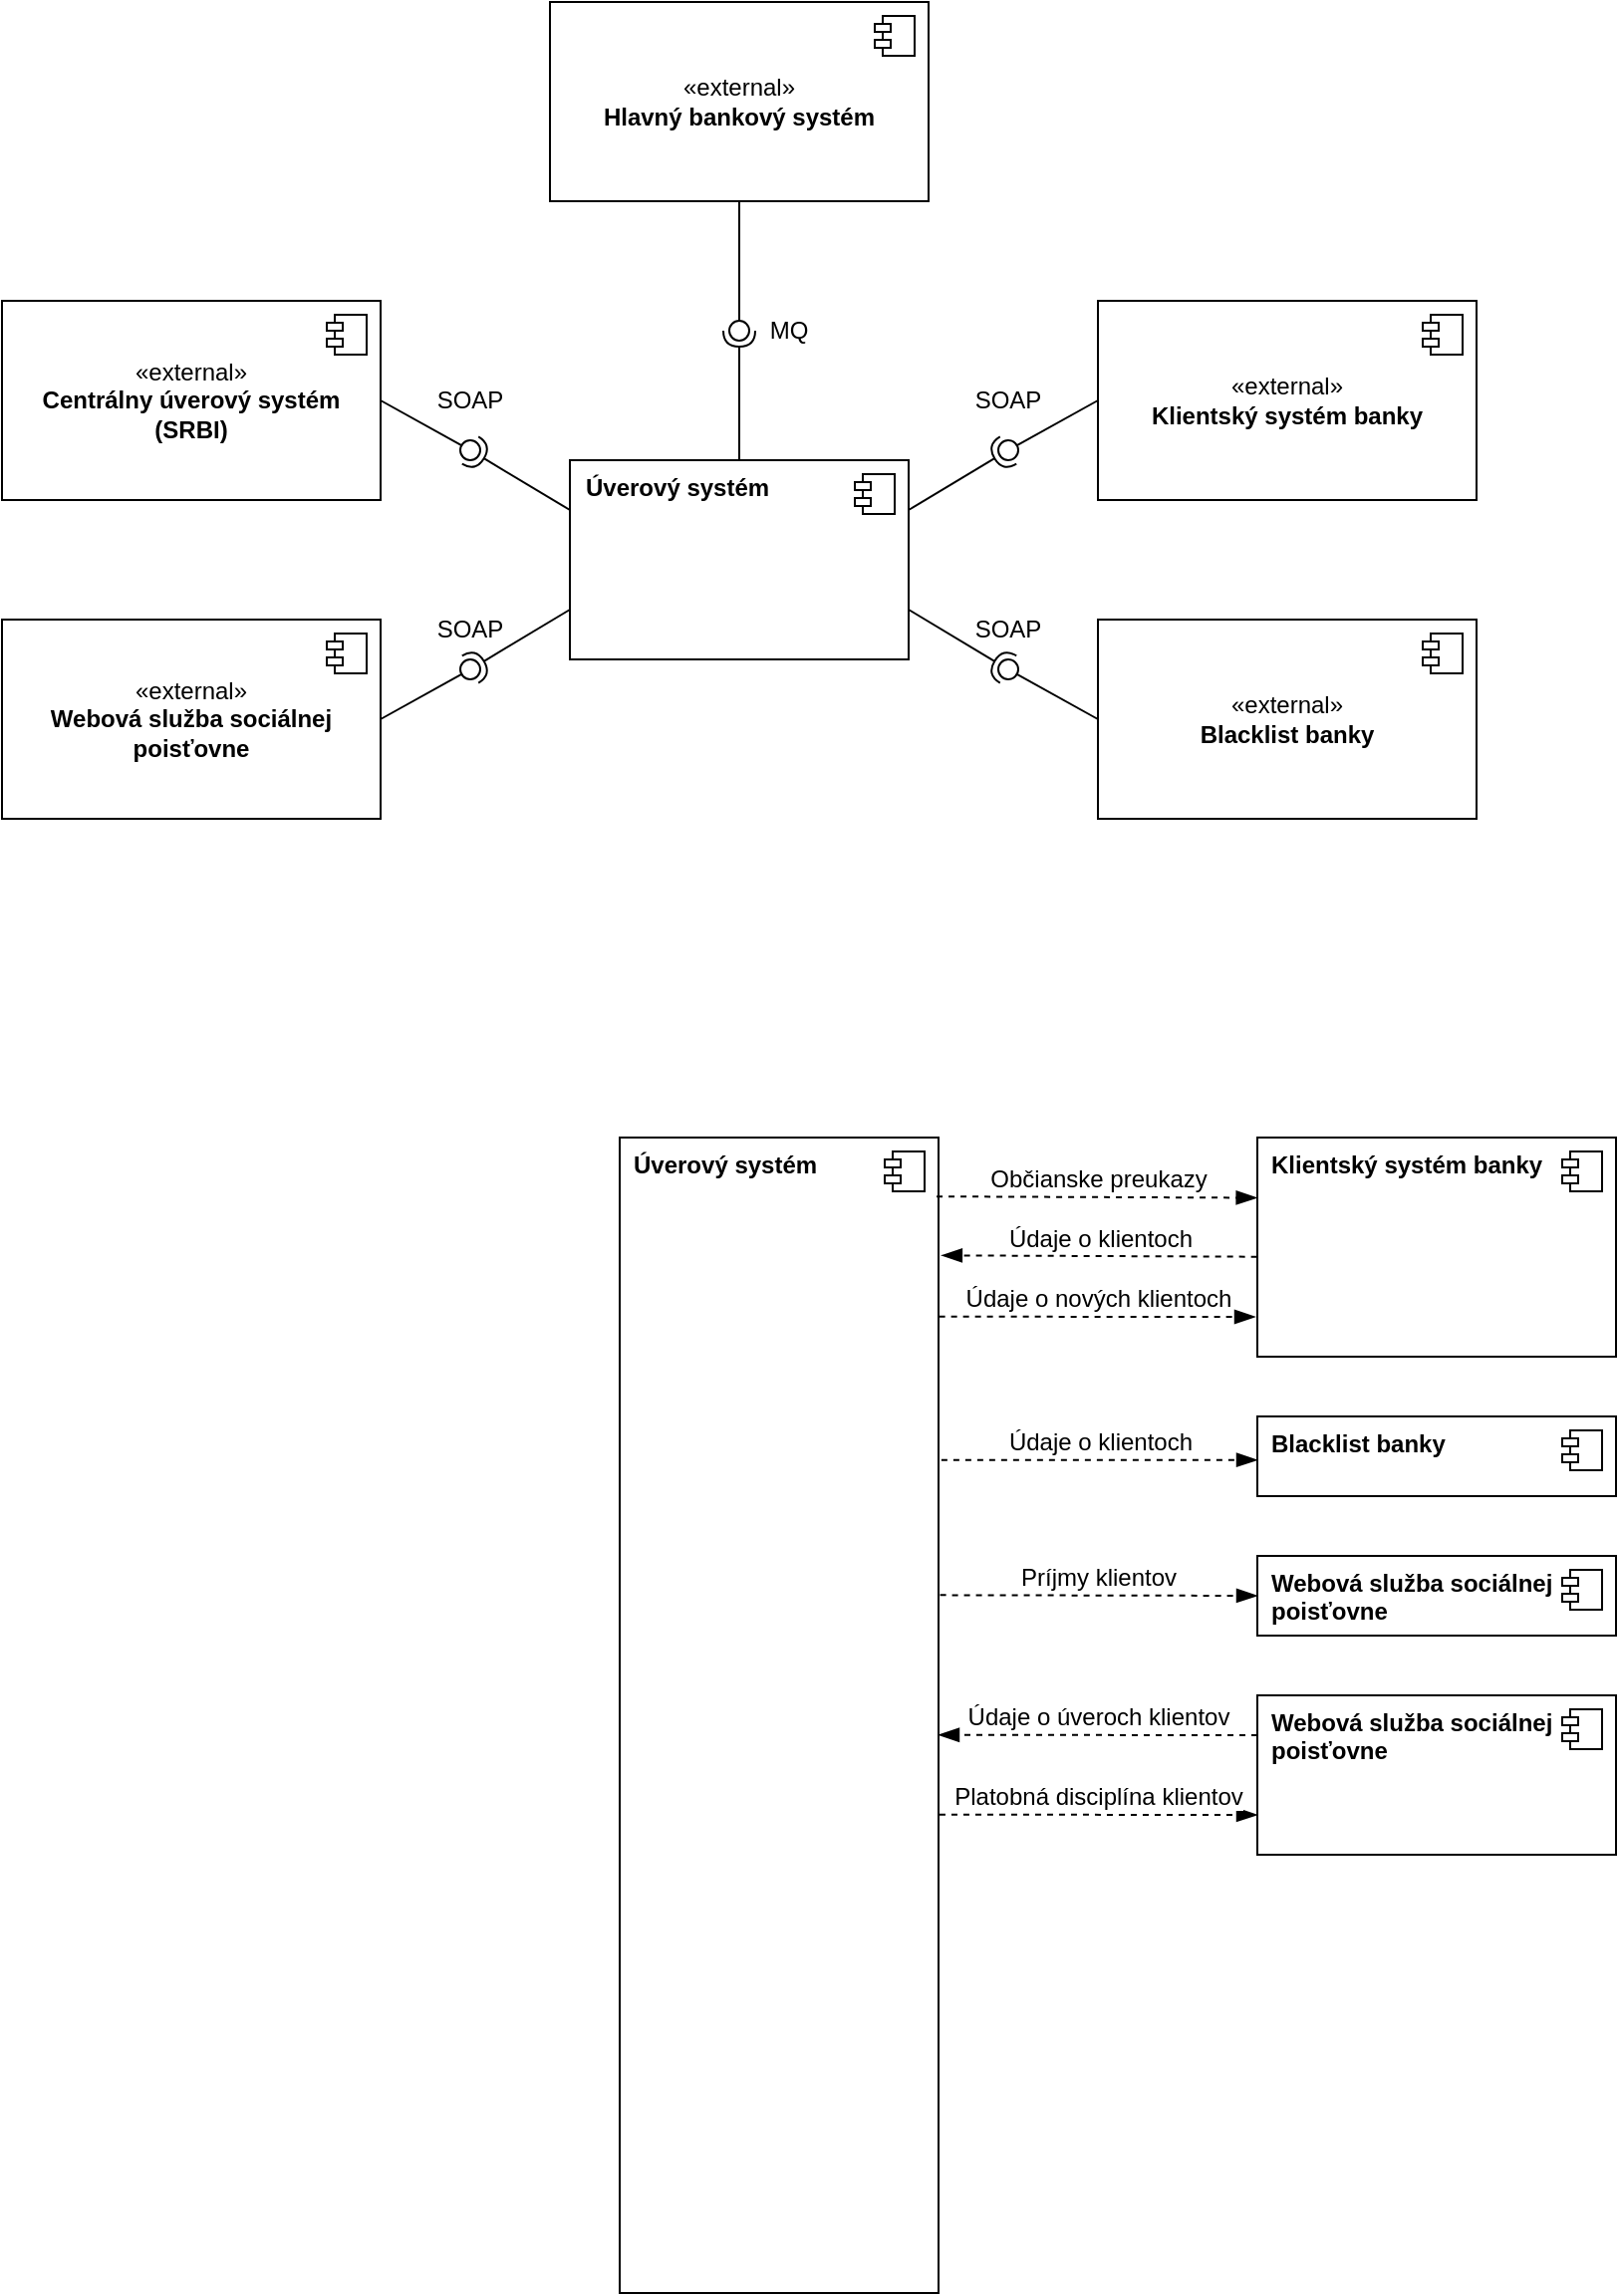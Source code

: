 <mxfile version="28.2.5">
  <diagram name="Page-1" id="mt74ft-CJVw-1JjEMwi3">
    <mxGraphModel dx="681" dy="696" grid="1" gridSize="10" guides="1" tooltips="1" connect="1" arrows="1" fold="1" page="0" pageScale="1" pageWidth="850" pageHeight="1100" math="0" shadow="0">
      <root>
        <mxCell id="0" />
        <mxCell id="1" parent="0" />
        <mxCell id="dZAlSmz0zj5mqucRULhj-1" value="&lt;b&gt;Úverový systém&lt;/b&gt;" style="html=1;dropTarget=0;align=left;labelPosition=center;verticalLabelPosition=middle;verticalAlign=top;whiteSpace=wrap;spacingLeft=6;" vertex="1" parent="1">
          <mxGeometry x="-105" y="-20" width="170" height="100" as="geometry" />
        </mxCell>
        <mxCell id="dZAlSmz0zj5mqucRULhj-2" value="" style="shape=module;jettyWidth=8;jettyHeight=4;" vertex="1" parent="dZAlSmz0zj5mqucRULhj-1">
          <mxGeometry x="1" width="20" height="20" relative="1" as="geometry">
            <mxPoint x="-27" y="7" as="offset" />
          </mxGeometry>
        </mxCell>
        <mxCell id="dZAlSmz0zj5mqucRULhj-8" value="«external»&lt;br&gt;&lt;b&gt;Klientský systém banky&lt;/b&gt;" style="html=1;dropTarget=0;whiteSpace=wrap;" vertex="1" parent="1">
          <mxGeometry x="160" y="-100" width="190" height="100" as="geometry" />
        </mxCell>
        <mxCell id="dZAlSmz0zj5mqucRULhj-9" value="" style="shape=module;jettyWidth=8;jettyHeight=4;" vertex="1" parent="dZAlSmz0zj5mqucRULhj-8">
          <mxGeometry x="1" width="20" height="20" relative="1" as="geometry">
            <mxPoint x="-27" y="7" as="offset" />
          </mxGeometry>
        </mxCell>
        <mxCell id="dZAlSmz0zj5mqucRULhj-10" value="«e&lt;span style=&quot;background-color: transparent; color: light-dark(rgb(0, 0, 0), rgb(255, 255, 255));&quot;&gt;xternal»&lt;/span&gt;&lt;div&gt;&lt;b&gt;Blacklist banky&lt;/b&gt;&lt;/div&gt;" style="html=1;dropTarget=0;whiteSpace=wrap;" vertex="1" parent="1">
          <mxGeometry x="160" y="60" width="190" height="100" as="geometry" />
        </mxCell>
        <mxCell id="dZAlSmz0zj5mqucRULhj-11" value="" style="shape=module;jettyWidth=8;jettyHeight=4;" vertex="1" parent="dZAlSmz0zj5mqucRULhj-10">
          <mxGeometry x="1" width="20" height="20" relative="1" as="geometry">
            <mxPoint x="-27" y="7" as="offset" />
          </mxGeometry>
        </mxCell>
        <mxCell id="dZAlSmz0zj5mqucRULhj-14" value="«e&lt;span style=&quot;background-color: transparent; color: light-dark(rgb(0, 0, 0), rgb(255, 255, 255));&quot;&gt;xternal»&lt;/span&gt;&lt;div&gt;&lt;b&gt;Webová služba sociálnej poisťovne&lt;/b&gt;&lt;/div&gt;" style="html=1;dropTarget=0;whiteSpace=wrap;" vertex="1" parent="1">
          <mxGeometry x="-390" y="60" width="190" height="100" as="geometry" />
        </mxCell>
        <mxCell id="dZAlSmz0zj5mqucRULhj-15" value="" style="shape=module;jettyWidth=8;jettyHeight=4;" vertex="1" parent="dZAlSmz0zj5mqucRULhj-14">
          <mxGeometry x="1" width="20" height="20" relative="1" as="geometry">
            <mxPoint x="-27" y="7" as="offset" />
          </mxGeometry>
        </mxCell>
        <mxCell id="dZAlSmz0zj5mqucRULhj-18" value="«e&lt;span style=&quot;background-color: transparent; color: light-dark(rgb(0, 0, 0), rgb(255, 255, 255));&quot;&gt;xternal»&lt;/span&gt;&lt;div&gt;&lt;b&gt;Centrálny úverový systém (SRBI)&lt;/b&gt;&lt;/div&gt;" style="html=1;dropTarget=0;whiteSpace=wrap;" vertex="1" parent="1">
          <mxGeometry x="-390" y="-100" width="190" height="100" as="geometry" />
        </mxCell>
        <mxCell id="dZAlSmz0zj5mqucRULhj-19" value="" style="shape=module;jettyWidth=8;jettyHeight=4;" vertex="1" parent="dZAlSmz0zj5mqucRULhj-18">
          <mxGeometry x="1" width="20" height="20" relative="1" as="geometry">
            <mxPoint x="-27" y="7" as="offset" />
          </mxGeometry>
        </mxCell>
        <mxCell id="dZAlSmz0zj5mqucRULhj-20" value="«e&lt;span style=&quot;background-color: transparent; color: light-dark(rgb(0, 0, 0), rgb(255, 255, 255));&quot;&gt;xternal»&lt;/span&gt;&lt;div&gt;&lt;b&gt;Hlavný bankový systém&lt;/b&gt;&lt;/div&gt;" style="html=1;dropTarget=0;whiteSpace=wrap;" vertex="1" parent="1">
          <mxGeometry x="-115" y="-250" width="190" height="100" as="geometry" />
        </mxCell>
        <mxCell id="dZAlSmz0zj5mqucRULhj-21" value="" style="shape=module;jettyWidth=8;jettyHeight=4;" vertex="1" parent="dZAlSmz0zj5mqucRULhj-20">
          <mxGeometry x="1" width="20" height="20" relative="1" as="geometry">
            <mxPoint x="-27" y="7" as="offset" />
          </mxGeometry>
        </mxCell>
        <mxCell id="dZAlSmz0zj5mqucRULhj-22" value="" style="rounded=0;orthogonalLoop=1;jettySize=auto;html=1;endArrow=halfCircle;endFill=0;endSize=6;strokeWidth=1;sketch=0;fontSize=12;curved=1;exitX=0.5;exitY=0;exitDx=0;exitDy=0;" edge="1" target="dZAlSmz0zj5mqucRULhj-24" parent="1" source="dZAlSmz0zj5mqucRULhj-1">
          <mxGeometry relative="1" as="geometry">
            <mxPoint x="-10" y="-75" as="sourcePoint" />
          </mxGeometry>
        </mxCell>
        <mxCell id="dZAlSmz0zj5mqucRULhj-23" value="" style="rounded=0;orthogonalLoop=1;jettySize=auto;html=1;endArrow=oval;endFill=0;sketch=0;sourcePerimeterSpacing=0;targetPerimeterSpacing=0;endSize=10;fontSize=12;curved=1;exitX=0.5;exitY=1;exitDx=0;exitDy=0;" edge="1" target="dZAlSmz0zj5mqucRULhj-24" parent="1" source="dZAlSmz0zj5mqucRULhj-20">
          <mxGeometry relative="1" as="geometry">
            <mxPoint x="-50" y="-75" as="sourcePoint" />
          </mxGeometry>
        </mxCell>
        <mxCell id="dZAlSmz0zj5mqucRULhj-24" value="" style="ellipse;whiteSpace=wrap;html=1;align=center;aspect=fixed;fillColor=none;strokeColor=none;resizable=0;perimeter=centerPerimeter;rotatable=0;allowArrows=0;points=[];outlineConnect=1;" vertex="1" parent="1">
          <mxGeometry x="-25" y="-90" width="10" height="10" as="geometry" />
        </mxCell>
        <mxCell id="dZAlSmz0zj5mqucRULhj-25" value="MQ" style="text;html=1;align=center;verticalAlign=middle;whiteSpace=wrap;rounded=0;" vertex="1" parent="1">
          <mxGeometry x="-25" y="-100" width="60" height="30" as="geometry" />
        </mxCell>
        <mxCell id="dZAlSmz0zj5mqucRULhj-26" value="" style="rounded=0;orthogonalLoop=1;jettySize=auto;html=1;endArrow=halfCircle;endFill=0;endSize=6;strokeWidth=1;sketch=0;fontSize=12;curved=1;exitX=0;exitY=0.25;exitDx=0;exitDy=0;" edge="1" target="dZAlSmz0zj5mqucRULhj-28" parent="1" source="dZAlSmz0zj5mqucRULhj-1">
          <mxGeometry relative="1" as="geometry">
            <mxPoint x="-20" y="55" as="sourcePoint" />
          </mxGeometry>
        </mxCell>
        <mxCell id="dZAlSmz0zj5mqucRULhj-27" value="" style="rounded=0;orthogonalLoop=1;jettySize=auto;html=1;endArrow=oval;endFill=0;sketch=0;sourcePerimeterSpacing=0;targetPerimeterSpacing=0;endSize=10;fontSize=12;curved=1;exitX=1;exitY=0.5;exitDx=0;exitDy=0;" edge="1" target="dZAlSmz0zj5mqucRULhj-28" parent="1" source="dZAlSmz0zj5mqucRULhj-18">
          <mxGeometry relative="1" as="geometry">
            <mxPoint x="-60" y="55" as="sourcePoint" />
          </mxGeometry>
        </mxCell>
        <mxCell id="dZAlSmz0zj5mqucRULhj-28" value="" style="ellipse;whiteSpace=wrap;html=1;align=center;aspect=fixed;fillColor=none;strokeColor=none;resizable=0;perimeter=centerPerimeter;rotatable=0;allowArrows=0;points=[];outlineConnect=1;" vertex="1" parent="1">
          <mxGeometry x="-160" y="-30" width="10" height="10" as="geometry" />
        </mxCell>
        <mxCell id="dZAlSmz0zj5mqucRULhj-29" value="" style="rounded=0;orthogonalLoop=1;jettySize=auto;html=1;endArrow=halfCircle;endFill=0;endSize=6;strokeWidth=1;sketch=0;fontSize=12;curved=1;exitX=0;exitY=0.75;exitDx=0;exitDy=0;" edge="1" target="dZAlSmz0zj5mqucRULhj-31" parent="1" source="dZAlSmz0zj5mqucRULhj-1">
          <mxGeometry relative="1" as="geometry">
            <mxPoint x="-90" y="125" as="sourcePoint" />
          </mxGeometry>
        </mxCell>
        <mxCell id="dZAlSmz0zj5mqucRULhj-30" value="" style="rounded=0;orthogonalLoop=1;jettySize=auto;html=1;endArrow=oval;endFill=0;sketch=0;sourcePerimeterSpacing=0;targetPerimeterSpacing=0;endSize=10;fontSize=12;curved=1;exitX=1;exitY=0.5;exitDx=0;exitDy=0;" edge="1" target="dZAlSmz0zj5mqucRULhj-31" parent="1" source="dZAlSmz0zj5mqucRULhj-14">
          <mxGeometry relative="1" as="geometry">
            <mxPoint x="-130" y="125" as="sourcePoint" />
          </mxGeometry>
        </mxCell>
        <mxCell id="dZAlSmz0zj5mqucRULhj-31" value="" style="ellipse;whiteSpace=wrap;html=1;align=center;aspect=fixed;fillColor=none;strokeColor=none;resizable=0;perimeter=centerPerimeter;rotatable=0;allowArrows=0;points=[];outlineConnect=1;" vertex="1" parent="1">
          <mxGeometry x="-160" y="80" width="10" height="10" as="geometry" />
        </mxCell>
        <mxCell id="dZAlSmz0zj5mqucRULhj-32" value="" style="rounded=0;orthogonalLoop=1;jettySize=auto;html=1;endArrow=halfCircle;endFill=0;endSize=6;strokeWidth=1;sketch=0;fontSize=12;curved=1;exitX=1;exitY=0.25;exitDx=0;exitDy=0;" edge="1" target="dZAlSmz0zj5mqucRULhj-34" parent="1" source="dZAlSmz0zj5mqucRULhj-1">
          <mxGeometry relative="1" as="geometry">
            <mxPoint y="120" as="sourcePoint" />
          </mxGeometry>
        </mxCell>
        <mxCell id="dZAlSmz0zj5mqucRULhj-33" value="" style="rounded=0;orthogonalLoop=1;jettySize=auto;html=1;endArrow=oval;endFill=0;sketch=0;sourcePerimeterSpacing=0;targetPerimeterSpacing=0;endSize=10;fontSize=12;curved=1;exitX=0;exitY=0.5;exitDx=0;exitDy=0;" edge="1" target="dZAlSmz0zj5mqucRULhj-34" parent="1" source="dZAlSmz0zj5mqucRULhj-8">
          <mxGeometry relative="1" as="geometry">
            <mxPoint x="-60" y="55" as="sourcePoint" />
          </mxGeometry>
        </mxCell>
        <mxCell id="dZAlSmz0zj5mqucRULhj-34" value="" style="ellipse;whiteSpace=wrap;html=1;align=center;aspect=fixed;fillColor=none;strokeColor=none;resizable=0;perimeter=centerPerimeter;rotatable=0;allowArrows=0;points=[];outlineConnect=1;" vertex="1" parent="1">
          <mxGeometry x="110" y="-30" width="10" height="10" as="geometry" />
        </mxCell>
        <mxCell id="dZAlSmz0zj5mqucRULhj-35" value="" style="rounded=0;orthogonalLoop=1;jettySize=auto;html=1;endArrow=halfCircle;endFill=0;endSize=6;strokeWidth=1;sketch=0;fontSize=12;curved=1;exitX=1;exitY=0.75;exitDx=0;exitDy=0;" edge="1" target="dZAlSmz0zj5mqucRULhj-37" parent="1" source="dZAlSmz0zj5mqucRULhj-1">
          <mxGeometry relative="1" as="geometry">
            <mxPoint x="-20" y="55" as="sourcePoint" />
          </mxGeometry>
        </mxCell>
        <mxCell id="dZAlSmz0zj5mqucRULhj-36" value="" style="rounded=0;orthogonalLoop=1;jettySize=auto;html=1;endArrow=oval;endFill=0;sketch=0;sourcePerimeterSpacing=0;targetPerimeterSpacing=0;endSize=10;fontSize=12;curved=1;exitX=0;exitY=0.5;exitDx=0;exitDy=0;" edge="1" target="dZAlSmz0zj5mqucRULhj-37" parent="1" source="dZAlSmz0zj5mqucRULhj-10">
          <mxGeometry relative="1" as="geometry">
            <mxPoint x="-60" y="55" as="sourcePoint" />
          </mxGeometry>
        </mxCell>
        <mxCell id="dZAlSmz0zj5mqucRULhj-37" value="" style="ellipse;whiteSpace=wrap;html=1;align=center;aspect=fixed;fillColor=none;strokeColor=none;resizable=0;perimeter=centerPerimeter;rotatable=0;allowArrows=0;points=[];outlineConnect=1;" vertex="1" parent="1">
          <mxGeometry x="110" y="80" width="10" height="10" as="geometry" />
        </mxCell>
        <mxCell id="dZAlSmz0zj5mqucRULhj-38" value="SOAP" style="text;html=1;align=center;verticalAlign=middle;whiteSpace=wrap;rounded=0;" vertex="1" parent="1">
          <mxGeometry x="-185" y="-65" width="60" height="30" as="geometry" />
        </mxCell>
        <mxCell id="dZAlSmz0zj5mqucRULhj-39" value="SOAP" style="text;html=1;align=center;verticalAlign=middle;whiteSpace=wrap;rounded=0;" vertex="1" parent="1">
          <mxGeometry x="-185" y="50" width="60" height="30" as="geometry" />
        </mxCell>
        <mxCell id="dZAlSmz0zj5mqucRULhj-40" value="SOAP" style="text;html=1;align=center;verticalAlign=middle;whiteSpace=wrap;rounded=0;" vertex="1" parent="1">
          <mxGeometry x="85" y="50" width="60" height="30" as="geometry" />
        </mxCell>
        <mxCell id="dZAlSmz0zj5mqucRULhj-41" value="SOAP" style="text;html=1;align=center;verticalAlign=middle;whiteSpace=wrap;rounded=0;" vertex="1" parent="1">
          <mxGeometry x="85" y="-65" width="60" height="30" as="geometry" />
        </mxCell>
        <mxCell id="dZAlSmz0zj5mqucRULhj-43" value="&lt;b&gt;Úverový systém&lt;/b&gt;" style="html=1;dropTarget=0;align=left;labelPosition=center;verticalLabelPosition=middle;verticalAlign=top;whiteSpace=wrap;spacingLeft=5;" vertex="1" parent="1">
          <mxGeometry x="-80" y="320" width="160" height="580" as="geometry" />
        </mxCell>
        <mxCell id="dZAlSmz0zj5mqucRULhj-44" value="" style="shape=module;jettyWidth=8;jettyHeight=4;" vertex="1" parent="dZAlSmz0zj5mqucRULhj-43">
          <mxGeometry x="1" width="20" height="20" relative="1" as="geometry">
            <mxPoint x="-27" y="7" as="offset" />
          </mxGeometry>
        </mxCell>
        <mxCell id="dZAlSmz0zj5mqucRULhj-45" value="&lt;b&gt;Klientský systém banky&lt;/b&gt;" style="html=1;dropTarget=0;whiteSpace=wrap;align=left;verticalAlign=top;spacingLeft=5;" vertex="1" parent="1">
          <mxGeometry x="240" y="320" width="180" height="110" as="geometry" />
        </mxCell>
        <mxCell id="dZAlSmz0zj5mqucRULhj-46" value="" style="shape=module;jettyWidth=8;jettyHeight=4;" vertex="1" parent="dZAlSmz0zj5mqucRULhj-45">
          <mxGeometry x="1" width="20" height="20" relative="1" as="geometry">
            <mxPoint x="-27" y="7" as="offset" />
          </mxGeometry>
        </mxCell>
        <mxCell id="dZAlSmz0zj5mqucRULhj-47" value="Občianske preukazy" style="html=1;verticalAlign=bottom;endArrow=blockThin;dashed=1;endSize=8;curved=0;rounded=0;fontSize=12;entryX=-0.001;entryY=0.275;entryDx=0;entryDy=0;exitX=0.994;exitY=0.051;exitDx=0;exitDy=0;exitPerimeter=0;endFill=1;entryPerimeter=0;" edge="1" parent="1" source="dZAlSmz0zj5mqucRULhj-43" target="dZAlSmz0zj5mqucRULhj-45">
          <mxGeometry relative="1" as="geometry">
            <mxPoint x="70" y="358" as="sourcePoint" />
            <mxPoint x="90" y="530" as="targetPoint" />
          </mxGeometry>
        </mxCell>
        <mxCell id="dZAlSmz0zj5mqucRULhj-48" value="Údaje o klientoch" style="html=1;verticalAlign=bottom;endArrow=blockThin;dashed=1;endSize=8;curved=0;rounded=0;fontSize=12;exitX=-0.001;exitY=0.544;exitDx=0;exitDy=0;exitPerimeter=0;endFill=1;entryX=1.009;entryY=0.102;entryDx=0;entryDy=0;entryPerimeter=0;" edge="1" parent="1" source="dZAlSmz0zj5mqucRULhj-45" target="dZAlSmz0zj5mqucRULhj-43">
          <mxGeometry relative="1" as="geometry">
            <mxPoint x="90" y="430" as="sourcePoint" />
            <mxPoint x="130" y="480" as="targetPoint" />
          </mxGeometry>
        </mxCell>
        <mxCell id="dZAlSmz0zj5mqucRULhj-49" value="Údaje o nových klientoch" style="html=1;verticalAlign=bottom;endArrow=blockThin;dashed=1;endSize=8;curved=0;rounded=0;fontSize=12;exitX=1.002;exitY=0.155;exitDx=0;exitDy=0;exitPerimeter=0;endFill=1;" edge="1" parent="1" source="dZAlSmz0zj5mqucRULhj-43">
          <mxGeometry relative="1" as="geometry">
            <mxPoint x="75" y="440" as="sourcePoint" />
            <mxPoint x="239" y="410" as="targetPoint" />
          </mxGeometry>
        </mxCell>
        <mxCell id="dZAlSmz0zj5mqucRULhj-52" value="&lt;b&gt;Blacklist banky&lt;/b&gt;" style="html=1;dropTarget=0;whiteSpace=wrap;align=left;verticalAlign=top;spacingLeft=5;" vertex="1" parent="1">
          <mxGeometry x="240" y="460" width="180" height="40" as="geometry" />
        </mxCell>
        <mxCell id="dZAlSmz0zj5mqucRULhj-53" value="" style="shape=module;jettyWidth=8;jettyHeight=4;" vertex="1" parent="dZAlSmz0zj5mqucRULhj-52">
          <mxGeometry x="1" width="20" height="20" relative="1" as="geometry">
            <mxPoint x="-27" y="7" as="offset" />
          </mxGeometry>
        </mxCell>
        <mxCell id="dZAlSmz0zj5mqucRULhj-54" value="Údaje o klientoch" style="html=1;verticalAlign=bottom;endArrow=blockThin;dashed=1;endSize=8;curved=0;rounded=0;fontSize=12;entryX=0;entryY=0.546;entryDx=0;entryDy=0;exitX=1.009;exitY=0.279;exitDx=0;exitDy=0;exitPerimeter=0;endFill=1;entryPerimeter=0;" edge="1" parent="1" source="dZAlSmz0zj5mqucRULhj-43" target="dZAlSmz0zj5mqucRULhj-52">
          <mxGeometry relative="1" as="geometry">
            <mxPoint x="150" y="490" as="sourcePoint" />
            <mxPoint x="311" y="490" as="targetPoint" />
          </mxGeometry>
        </mxCell>
        <mxCell id="dZAlSmz0zj5mqucRULhj-55" value="&lt;b&gt;Webová služba sociálnej poisťovne&lt;/b&gt;" style="html=1;dropTarget=0;whiteSpace=wrap;align=left;verticalAlign=top;spacingLeft=5;" vertex="1" parent="1">
          <mxGeometry x="240" y="530" width="180" height="40" as="geometry" />
        </mxCell>
        <mxCell id="dZAlSmz0zj5mqucRULhj-56" value="" style="shape=module;jettyWidth=8;jettyHeight=4;" vertex="1" parent="dZAlSmz0zj5mqucRULhj-55">
          <mxGeometry x="1" width="20" height="20" relative="1" as="geometry">
            <mxPoint x="-27" y="7" as="offset" />
          </mxGeometry>
        </mxCell>
        <mxCell id="dZAlSmz0zj5mqucRULhj-57" value="Príjmy klientov" style="html=1;verticalAlign=bottom;endArrow=blockThin;dashed=1;endSize=8;curved=0;rounded=0;fontSize=12;entryX=0;entryY=0.5;entryDx=0;entryDy=0;exitX=1.005;exitY=0.396;exitDx=0;exitDy=0;exitPerimeter=0;endFill=1;" edge="1" parent="1" source="dZAlSmz0zj5mqucRULhj-43" target="dZAlSmz0zj5mqucRULhj-55">
          <mxGeometry relative="1" as="geometry">
            <mxPoint x="150" y="530" as="sourcePoint" />
            <mxPoint x="309" y="530" as="targetPoint" />
          </mxGeometry>
        </mxCell>
        <mxCell id="dZAlSmz0zj5mqucRULhj-58" value="&lt;b style=&quot;text-align: center;&quot;&gt;Webová služba sociálnej poisťovne&lt;/b&gt;" style="html=1;dropTarget=0;whiteSpace=wrap;align=left;verticalAlign=top;spacingLeft=5;" vertex="1" parent="1">
          <mxGeometry x="240" y="600" width="180" height="80" as="geometry" />
        </mxCell>
        <mxCell id="dZAlSmz0zj5mqucRULhj-59" value="" style="shape=module;jettyWidth=8;jettyHeight=4;" vertex="1" parent="dZAlSmz0zj5mqucRULhj-58">
          <mxGeometry x="1" width="20" height="20" relative="1" as="geometry">
            <mxPoint x="-27" y="7" as="offset" />
          </mxGeometry>
        </mxCell>
        <mxCell id="dZAlSmz0zj5mqucRULhj-60" value="Platobná disciplína klientov" style="html=1;verticalAlign=bottom;endArrow=blockThin;dashed=1;endSize=8;curved=0;rounded=0;fontSize=12;entryX=0;entryY=0.75;entryDx=0;entryDy=0;exitX=1.003;exitY=0.586;exitDx=0;exitDy=0;exitPerimeter=0;endFill=1;" edge="1" parent="1" source="dZAlSmz0zj5mqucRULhj-43" target="dZAlSmz0zj5mqucRULhj-58">
          <mxGeometry relative="1" as="geometry">
            <mxPoint x="110" y="568.82" as="sourcePoint" />
            <mxPoint x="269" y="568.82" as="targetPoint" />
          </mxGeometry>
        </mxCell>
        <mxCell id="dZAlSmz0zj5mqucRULhj-61" value="Údaje o úveroch klientov" style="html=1;verticalAlign=bottom;endArrow=blockThin;dashed=1;endSize=8;curved=0;rounded=0;fontSize=12;entryX=1;entryY=0.517;entryDx=0;entryDy=0;exitX=0;exitY=0.25;exitDx=0;exitDy=0;endFill=1;entryPerimeter=0;" edge="1" parent="1" source="dZAlSmz0zj5mqucRULhj-58" target="dZAlSmz0zj5mqucRULhj-43">
          <mxGeometry relative="1" as="geometry">
            <mxPoint x="100" y="570" as="sourcePoint" />
            <mxPoint x="260" y="570" as="targetPoint" />
          </mxGeometry>
        </mxCell>
      </root>
    </mxGraphModel>
  </diagram>
</mxfile>
